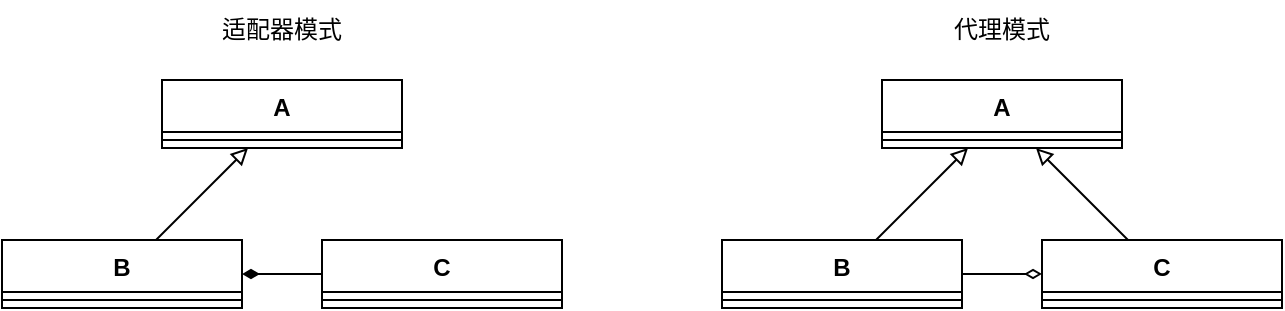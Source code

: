 <mxfile version="22.1.11" type="device">
  <diagram name="第 1 页" id="TprkVrYOnCXSw0zorKTM">
    <mxGraphModel dx="1434" dy="844" grid="1" gridSize="10" guides="1" tooltips="1" connect="1" arrows="1" fold="1" page="1" pageScale="1" pageWidth="827" pageHeight="1169" math="0" shadow="0">
      <root>
        <mxCell id="0" />
        <mxCell id="1" parent="0" />
        <mxCell id="zRdjdwufTkkIH7XVJT0R-2" value="A" style="swimlane;fontStyle=1;align=center;verticalAlign=top;childLayout=stackLayout;horizontal=1;startSize=26;horizontalStack=0;resizeParent=1;resizeParentMax=0;resizeLast=0;collapsible=1;marginBottom=0;whiteSpace=wrap;html=1;" vertex="1" parent="1">
          <mxGeometry x="80" y="280" width="120" height="34" as="geometry" />
        </mxCell>
        <mxCell id="zRdjdwufTkkIH7XVJT0R-3" value="" style="line;strokeWidth=1;fillColor=none;align=left;verticalAlign=middle;spacingTop=-1;spacingLeft=3;spacingRight=3;rotatable=0;labelPosition=right;points=[];portConstraint=eastwest;strokeColor=inherit;" vertex="1" parent="zRdjdwufTkkIH7XVJT0R-2">
          <mxGeometry y="26" width="120" height="8" as="geometry" />
        </mxCell>
        <mxCell id="zRdjdwufTkkIH7XVJT0R-4" style="edgeStyle=none;rounded=0;orthogonalLoop=1;jettySize=auto;html=1;endArrow=block;endFill=0;" edge="1" parent="1" source="zRdjdwufTkkIH7XVJT0R-5" target="zRdjdwufTkkIH7XVJT0R-2">
          <mxGeometry relative="1" as="geometry" />
        </mxCell>
        <mxCell id="zRdjdwufTkkIH7XVJT0R-5" value="B" style="swimlane;fontStyle=1;align=center;verticalAlign=top;childLayout=stackLayout;horizontal=1;startSize=26;horizontalStack=0;resizeParent=1;resizeParentMax=0;resizeLast=0;collapsible=1;marginBottom=0;whiteSpace=wrap;html=1;" vertex="1" parent="1">
          <mxGeometry y="360" width="120" height="34" as="geometry" />
        </mxCell>
        <mxCell id="zRdjdwufTkkIH7XVJT0R-6" value="" style="line;strokeWidth=1;fillColor=none;align=left;verticalAlign=middle;spacingTop=-1;spacingLeft=3;spacingRight=3;rotatable=0;labelPosition=right;points=[];portConstraint=eastwest;strokeColor=inherit;" vertex="1" parent="zRdjdwufTkkIH7XVJT0R-5">
          <mxGeometry y="26" width="120" height="8" as="geometry" />
        </mxCell>
        <mxCell id="zRdjdwufTkkIH7XVJT0R-21" style="rounded=0;orthogonalLoop=1;jettySize=auto;html=1;endArrow=diamondThin;endFill=1;" edge="1" parent="1" source="zRdjdwufTkkIH7XVJT0R-8" target="zRdjdwufTkkIH7XVJT0R-5">
          <mxGeometry relative="1" as="geometry" />
        </mxCell>
        <mxCell id="zRdjdwufTkkIH7XVJT0R-8" value="C" style="swimlane;fontStyle=1;align=center;verticalAlign=top;childLayout=stackLayout;horizontal=1;startSize=26;horizontalStack=0;resizeParent=1;resizeParentMax=0;resizeLast=0;collapsible=1;marginBottom=0;whiteSpace=wrap;html=1;" vertex="1" parent="1">
          <mxGeometry x="160" y="360" width="120" height="34" as="geometry" />
        </mxCell>
        <mxCell id="zRdjdwufTkkIH7XVJT0R-9" value="" style="line;strokeWidth=1;fillColor=none;align=left;verticalAlign=middle;spacingTop=-1;spacingLeft=3;spacingRight=3;rotatable=0;labelPosition=right;points=[];portConstraint=eastwest;strokeColor=inherit;" vertex="1" parent="zRdjdwufTkkIH7XVJT0R-8">
          <mxGeometry y="26" width="120" height="8" as="geometry" />
        </mxCell>
        <mxCell id="zRdjdwufTkkIH7XVJT0R-10" value="A" style="swimlane;fontStyle=1;align=center;verticalAlign=top;childLayout=stackLayout;horizontal=1;startSize=26;horizontalStack=0;resizeParent=1;resizeParentMax=0;resizeLast=0;collapsible=1;marginBottom=0;whiteSpace=wrap;html=1;" vertex="1" parent="1">
          <mxGeometry x="440" y="280" width="120" height="34" as="geometry" />
        </mxCell>
        <mxCell id="zRdjdwufTkkIH7XVJT0R-11" value="" style="line;strokeWidth=1;fillColor=none;align=left;verticalAlign=middle;spacingTop=-1;spacingLeft=3;spacingRight=3;rotatable=0;labelPosition=right;points=[];portConstraint=eastwest;strokeColor=inherit;" vertex="1" parent="zRdjdwufTkkIH7XVJT0R-10">
          <mxGeometry y="26" width="120" height="8" as="geometry" />
        </mxCell>
        <mxCell id="zRdjdwufTkkIH7XVJT0R-12" style="edgeStyle=none;rounded=0;orthogonalLoop=1;jettySize=auto;html=1;endArrow=block;endFill=0;" edge="1" parent="1" source="zRdjdwufTkkIH7XVJT0R-14" target="zRdjdwufTkkIH7XVJT0R-10">
          <mxGeometry relative="1" as="geometry" />
        </mxCell>
        <mxCell id="zRdjdwufTkkIH7XVJT0R-13" style="edgeStyle=none;rounded=0;orthogonalLoop=1;jettySize=auto;html=1;endArrow=diamondThin;endFill=0;" edge="1" parent="1" source="zRdjdwufTkkIH7XVJT0R-14" target="zRdjdwufTkkIH7XVJT0R-17">
          <mxGeometry relative="1" as="geometry" />
        </mxCell>
        <mxCell id="zRdjdwufTkkIH7XVJT0R-14" value="B" style="swimlane;fontStyle=1;align=center;verticalAlign=top;childLayout=stackLayout;horizontal=1;startSize=26;horizontalStack=0;resizeParent=1;resizeParentMax=0;resizeLast=0;collapsible=1;marginBottom=0;whiteSpace=wrap;html=1;" vertex="1" parent="1">
          <mxGeometry x="360" y="360" width="120" height="34" as="geometry" />
        </mxCell>
        <mxCell id="zRdjdwufTkkIH7XVJT0R-15" value="" style="line;strokeWidth=1;fillColor=none;align=left;verticalAlign=middle;spacingTop=-1;spacingLeft=3;spacingRight=3;rotatable=0;labelPosition=right;points=[];portConstraint=eastwest;strokeColor=inherit;" vertex="1" parent="zRdjdwufTkkIH7XVJT0R-14">
          <mxGeometry y="26" width="120" height="8" as="geometry" />
        </mxCell>
        <mxCell id="zRdjdwufTkkIH7XVJT0R-16" style="edgeStyle=none;rounded=0;orthogonalLoop=1;jettySize=auto;html=1;endArrow=block;endFill=0;" edge="1" parent="1" source="zRdjdwufTkkIH7XVJT0R-17" target="zRdjdwufTkkIH7XVJT0R-10">
          <mxGeometry relative="1" as="geometry" />
        </mxCell>
        <mxCell id="zRdjdwufTkkIH7XVJT0R-17" value="C" style="swimlane;fontStyle=1;align=center;verticalAlign=top;childLayout=stackLayout;horizontal=1;startSize=26;horizontalStack=0;resizeParent=1;resizeParentMax=0;resizeLast=0;collapsible=1;marginBottom=0;whiteSpace=wrap;html=1;" vertex="1" parent="1">
          <mxGeometry x="520" y="360" width="120" height="34" as="geometry" />
        </mxCell>
        <mxCell id="zRdjdwufTkkIH7XVJT0R-18" value="" style="line;strokeWidth=1;fillColor=none;align=left;verticalAlign=middle;spacingTop=-1;spacingLeft=3;spacingRight=3;rotatable=0;labelPosition=right;points=[];portConstraint=eastwest;strokeColor=inherit;" vertex="1" parent="zRdjdwufTkkIH7XVJT0R-17">
          <mxGeometry y="26" width="120" height="8" as="geometry" />
        </mxCell>
        <mxCell id="zRdjdwufTkkIH7XVJT0R-19" value="适配器模式" style="text;html=1;strokeColor=none;fillColor=none;align=center;verticalAlign=middle;whiteSpace=wrap;rounded=0;" vertex="1" parent="1">
          <mxGeometry x="105" y="240" width="70" height="30" as="geometry" />
        </mxCell>
        <mxCell id="zRdjdwufTkkIH7XVJT0R-20" value="代理模式" style="text;html=1;strokeColor=none;fillColor=none;align=center;verticalAlign=middle;whiteSpace=wrap;rounded=0;" vertex="1" parent="1">
          <mxGeometry x="470" y="240" width="60" height="30" as="geometry" />
        </mxCell>
      </root>
    </mxGraphModel>
  </diagram>
</mxfile>
